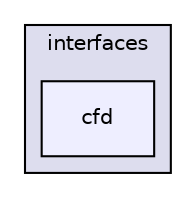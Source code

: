 digraph "SU2_CFD/include/interfaces/cfd" {
  compound=true
  node [ fontsize="10", fontname="Helvetica"];
  edge [ labelfontsize="10", labelfontname="Helvetica"];
  subgraph clusterdir_08c7ba3cb7a23e912f9dd6cde1b276c2 {
    graph [ bgcolor="#ddddee", pencolor="black", label="interfaces" fontname="Helvetica", fontsize="10", URL="dir_08c7ba3cb7a23e912f9dd6cde1b276c2.html"]
  dir_854b75cba6897743eb24929b43859c79 [shape=box, label="cfd", style="filled", fillcolor="#eeeeff", pencolor="black", URL="dir_854b75cba6897743eb24929b43859c79.html"];
  }
}
